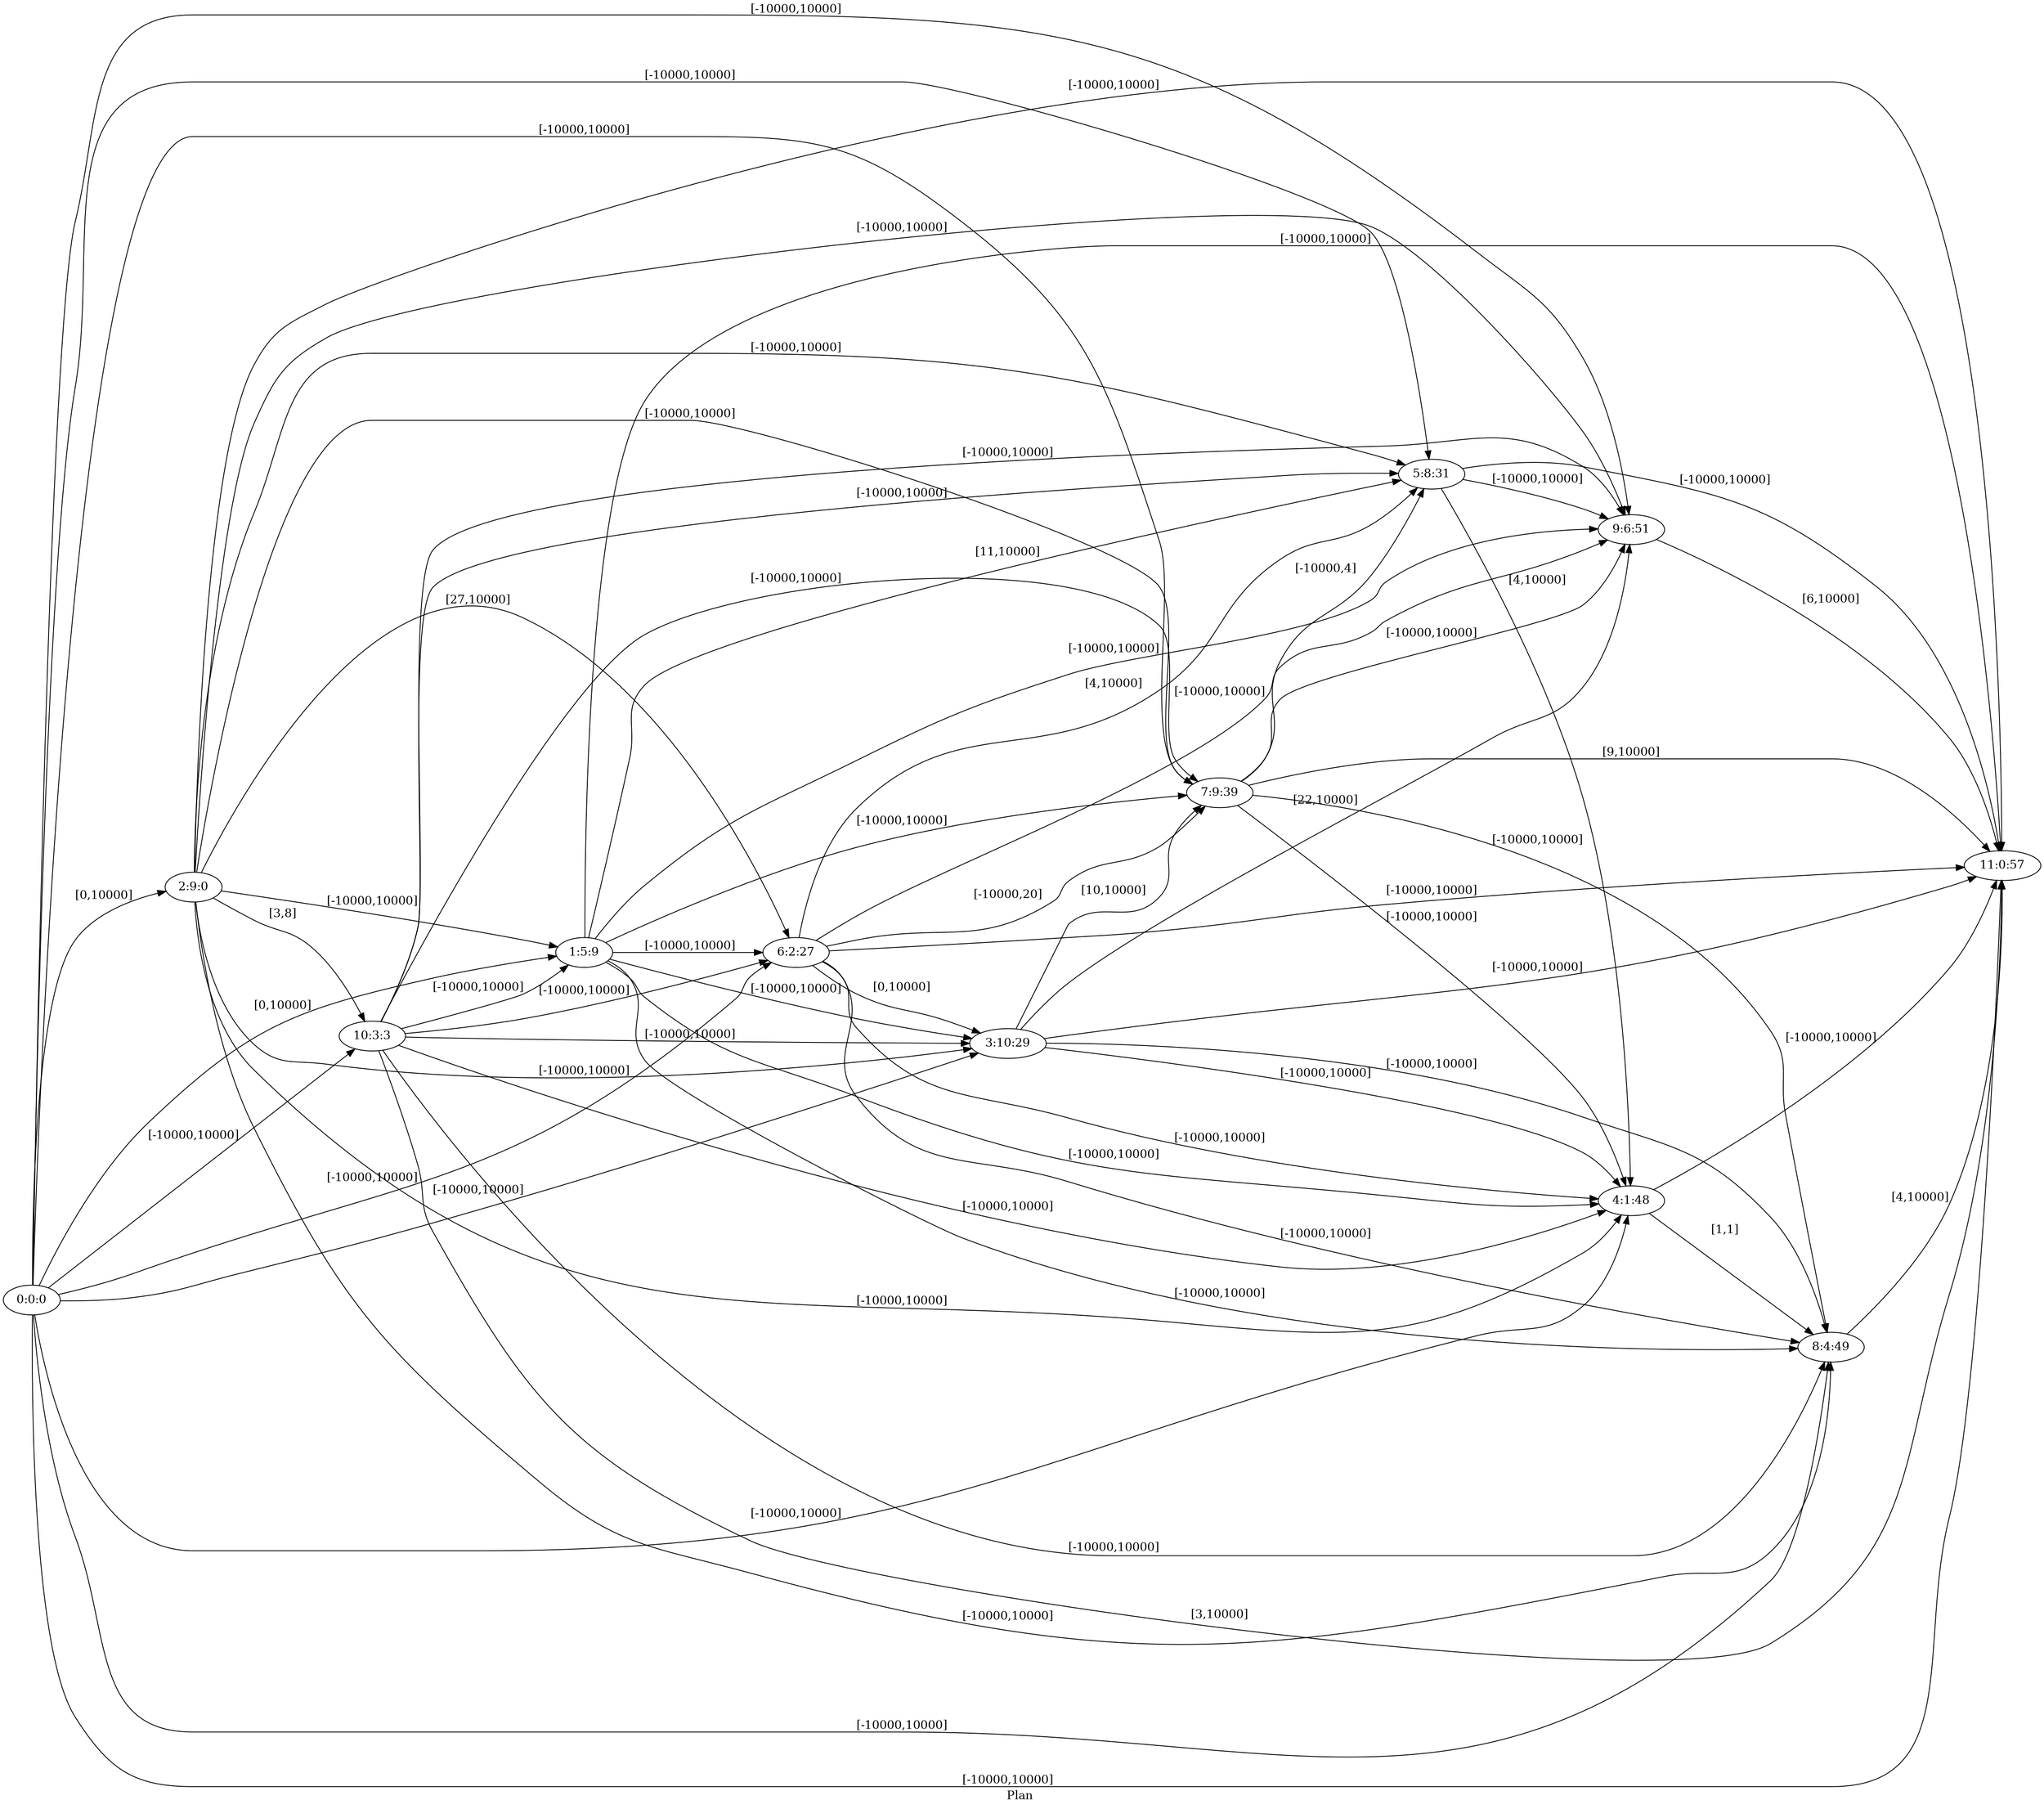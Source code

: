digraph G {
 rankdir = LR;
 nodesep = .45; 
 size = 30;
label="Plan ";
 fldt = 0.632411;
"0:0:0"->"1:5:9"[ label = "[0,10000]"];
"0:0:0"->"2:9:0"[ label = "[0,10000]"];
"0:0:0"->"3:10:29"[ label = "[-10000,10000]"];
"0:0:0"->"4:1:48"[ label = "[-10000,10000]"];
"0:0:0"->"5:8:31"[ label = "[-10000,10000]"];
"0:0:0"->"6:2:27"[ label = "[-10000,10000]"];
"0:0:0"->"7:9:39"[ label = "[-10000,10000]"];
"0:0:0"->"8:4:49"[ label = "[-10000,10000]"];
"0:0:0"->"9:6:51"[ label = "[-10000,10000]"];
"0:0:0"->"10:3:3"[ label = "[-10000,10000]"];
"0:0:0"->"11:0:57"[ label = "[-10000,10000]"];
"1:5:9"->"3:10:29"[ label = "[-10000,10000]"];
"1:5:9"->"4:1:48"[ label = "[-10000,10000]"];
"1:5:9"->"5:8:31"[ label = "[11,10000]"];
"1:5:9"->"6:2:27"[ label = "[-10000,10000]"];
"1:5:9"->"7:9:39"[ label = "[-10000,10000]"];
"1:5:9"->"8:4:49"[ label = "[-10000,10000]"];
"1:5:9"->"9:6:51"[ label = "[-10000,10000]"];
"1:5:9"->"11:0:57"[ label = "[-10000,10000]"];
"2:9:0"->"1:5:9"[ label = "[-10000,10000]"];
"2:9:0"->"3:10:29"[ label = "[-10000,10000]"];
"2:9:0"->"4:1:48"[ label = "[-10000,10000]"];
"2:9:0"->"5:8:31"[ label = "[-10000,10000]"];
"2:9:0"->"6:2:27"[ label = "[27,10000]"];
"2:9:0"->"7:9:39"[ label = "[-10000,10000]"];
"2:9:0"->"8:4:49"[ label = "[-10000,10000]"];
"2:9:0"->"9:6:51"[ label = "[-10000,10000]"];
"2:9:0"->"10:3:3"[ label = "[3,8]"];
"2:9:0"->"11:0:57"[ label = "[-10000,10000]"];
"3:10:29"->"4:1:48"[ label = "[-10000,10000]"];
"3:10:29"->"7:9:39"[ label = "[10,10000]"];
"3:10:29"->"8:4:49"[ label = "[-10000,10000]"];
"3:10:29"->"9:6:51"[ label = "[22,10000]"];
"3:10:29"->"11:0:57"[ label = "[-10000,10000]"];
"4:1:48"->"8:4:49"[ label = "[1,1]"];
"4:1:48"->"11:0:57"[ label = "[-10000,10000]"];
"5:8:31"->"4:1:48"[ label = "[4,10000]"];
"5:8:31"->"9:6:51"[ label = "[-10000,10000]"];
"5:8:31"->"11:0:57"[ label = "[-10000,10000]"];
"6:2:27"->"3:10:29"[ label = "[0,10000]"];
"6:2:27"->"4:1:48"[ label = "[-10000,10000]"];
"6:2:27"->"5:8:31"[ label = "[4,10000]"];
"6:2:27"->"7:9:39"[ label = "[-10000,20]"];
"6:2:27"->"8:4:49"[ label = "[-10000,10000]"];
"6:2:27"->"9:6:51"[ label = "[-10000,10000]"];
"6:2:27"->"11:0:57"[ label = "[-10000,10000]"];
"7:9:39"->"4:1:48"[ label = "[-10000,10000]"];
"7:9:39"->"5:8:31"[ label = "[-10000,4]"];
"7:9:39"->"8:4:49"[ label = "[-10000,10000]"];
"7:9:39"->"9:6:51"[ label = "[-10000,10000]"];
"7:9:39"->"11:0:57"[ label = "[9,10000]"];
"8:4:49"->"11:0:57"[ label = "[4,10000]"];
"9:6:51"->"11:0:57"[ label = "[6,10000]"];
"10:3:3"->"1:5:9"[ label = "[-10000,10000]"];
"10:3:3"->"3:10:29"[ label = "[-10000,10000]"];
"10:3:3"->"4:1:48"[ label = "[-10000,10000]"];
"10:3:3"->"5:8:31"[ label = "[-10000,10000]"];
"10:3:3"->"6:2:27"[ label = "[-10000,10000]"];
"10:3:3"->"7:9:39"[ label = "[-10000,10000]"];
"10:3:3"->"8:4:49"[ label = "[-10000,10000]"];
"10:3:3"->"9:6:51"[ label = "[-10000,10000]"];
"10:3:3"->"11:0:57"[ label = "[3,10000]"];
}
